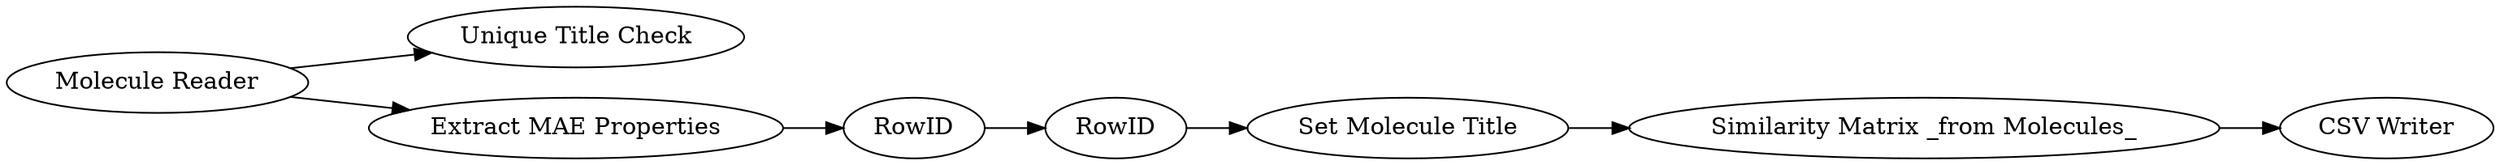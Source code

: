 digraph {
	8192 -> 8193
	8187 -> 8191
	8187 -> 8182
	8182 -> 8192
	8190 -> 8188
	8193 -> 8190
	8188 -> 8387
	8190 [label="Set Molecule Title"]
	8387 [label="CSV Writer"]
	8182 [label="Extract MAE Properties"]
	8193 [label=RowID]
	8192 [label=RowID]
	8188 [label="Similarity Matrix _from Molecules_"]
	8187 [label="Molecule Reader"]
	8191 [label="Unique Title Check"]
	rankdir=LR
}

